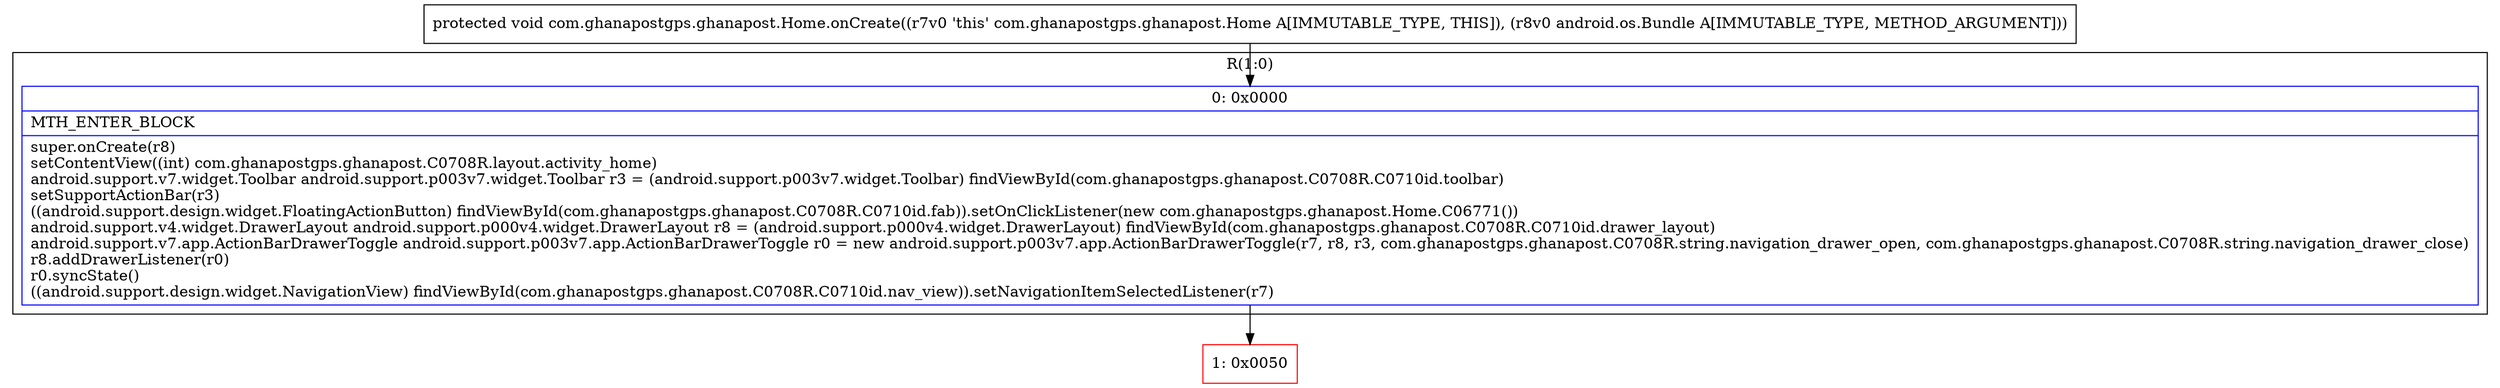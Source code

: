digraph "CFG forcom.ghanapostgps.ghanapost.Home.onCreate(Landroid\/os\/Bundle;)V" {
subgraph cluster_Region_973968232 {
label = "R(1:0)";
node [shape=record,color=blue];
Node_0 [shape=record,label="{0\:\ 0x0000|MTH_ENTER_BLOCK\l|super.onCreate(r8)\lsetContentView((int) com.ghanapostgps.ghanapost.C0708R.layout.activity_home)\landroid.support.v7.widget.Toolbar android.support.p003v7.widget.Toolbar r3 = (android.support.p003v7.widget.Toolbar) findViewById(com.ghanapostgps.ghanapost.C0708R.C0710id.toolbar)\lsetSupportActionBar(r3)\l((android.support.design.widget.FloatingActionButton) findViewById(com.ghanapostgps.ghanapost.C0708R.C0710id.fab)).setOnClickListener(new com.ghanapostgps.ghanapost.Home.C06771())\landroid.support.v4.widget.DrawerLayout android.support.p000v4.widget.DrawerLayout r8 = (android.support.p000v4.widget.DrawerLayout) findViewById(com.ghanapostgps.ghanapost.C0708R.C0710id.drawer_layout)\landroid.support.v7.app.ActionBarDrawerToggle android.support.p003v7.app.ActionBarDrawerToggle r0 = new android.support.p003v7.app.ActionBarDrawerToggle(r7, r8, r3, com.ghanapostgps.ghanapost.C0708R.string.navigation_drawer_open, com.ghanapostgps.ghanapost.C0708R.string.navigation_drawer_close)\lr8.addDrawerListener(r0)\lr0.syncState()\l((android.support.design.widget.NavigationView) findViewById(com.ghanapostgps.ghanapost.C0708R.C0710id.nav_view)).setNavigationItemSelectedListener(r7)\l}"];
}
Node_1 [shape=record,color=red,label="{1\:\ 0x0050}"];
MethodNode[shape=record,label="{protected void com.ghanapostgps.ghanapost.Home.onCreate((r7v0 'this' com.ghanapostgps.ghanapost.Home A[IMMUTABLE_TYPE, THIS]), (r8v0 android.os.Bundle A[IMMUTABLE_TYPE, METHOD_ARGUMENT])) }"];
MethodNode -> Node_0;
Node_0 -> Node_1;
}

